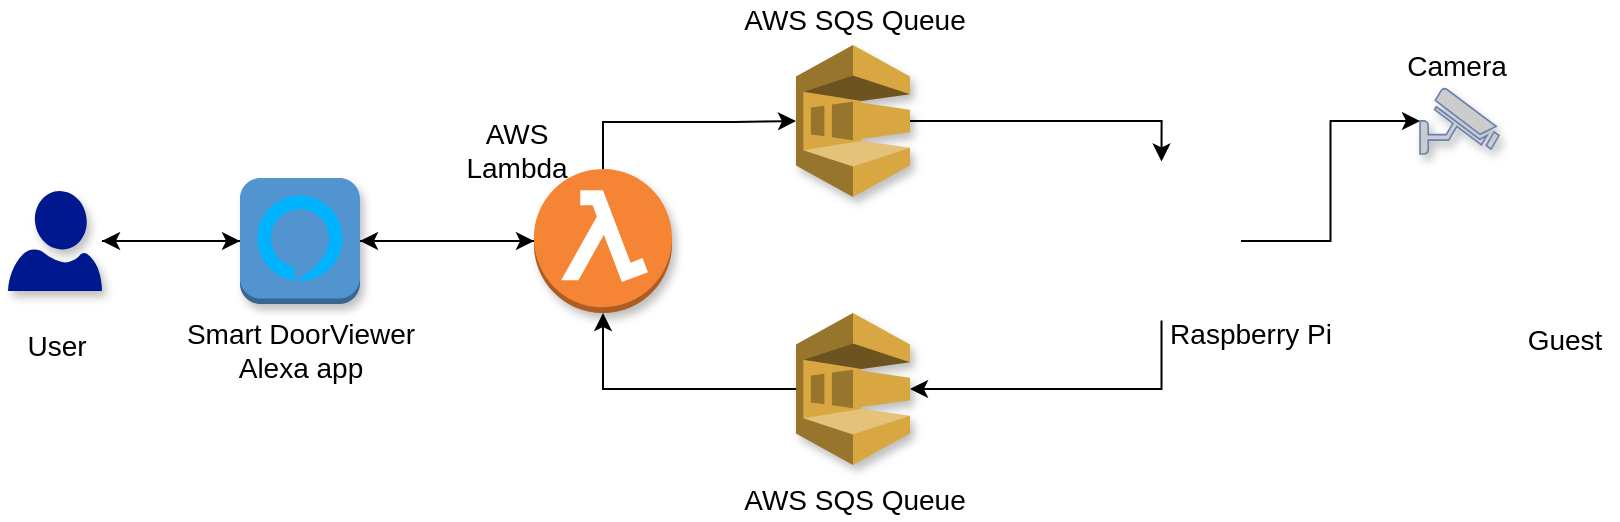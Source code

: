 <mxfile version="12.8.2" type="device"><diagram id="hfxh3Q0VnV9uBHA9kgYG" name="Page-1"><mxGraphModel dx="910" dy="320" grid="0" gridSize="10" guides="1" tooltips="1" connect="1" arrows="1" fold="1" page="1" pageScale="1" pageWidth="850" pageHeight="1100" math="0" shadow="0"><root><mxCell id="0"/><mxCell id="1" parent="0"/><mxCell id="7ha_f_l75UWm_Ky_xvzS-13" style="edgeStyle=orthogonalEdgeStyle;rounded=0;orthogonalLoop=1;jettySize=auto;html=1;entryX=0;entryY=0.5;entryDx=0;entryDy=0;entryPerimeter=0;" edge="1" parent="1" source="7ha_f_l75UWm_Ky_xvzS-1" target="7ha_f_l75UWm_Ky_xvzS-5"><mxGeometry relative="1" as="geometry"/></mxCell><mxCell id="7ha_f_l75UWm_Ky_xvzS-28" style="edgeStyle=orthogonalEdgeStyle;rounded=0;orthogonalLoop=1;jettySize=auto;html=1;" edge="1" parent="1" source="7ha_f_l75UWm_Ky_xvzS-1" target="7ha_f_l75UWm_Ky_xvzS-2"><mxGeometry relative="1" as="geometry"/></mxCell><mxCell id="7ha_f_l75UWm_Ky_xvzS-1" value="" style="outlineConnect=0;dashed=0;verticalLabelPosition=bottom;verticalAlign=top;align=center;html=1;shape=mxgraph.aws3.alexa_voice_service;fillColor=#5294CF;gradientColor=none;shadow=1;" vertex="1" parent="1"><mxGeometry x="147" y="123" width="60" height="63" as="geometry"/></mxCell><mxCell id="7ha_f_l75UWm_Ky_xvzS-12" style="edgeStyle=orthogonalEdgeStyle;rounded=0;orthogonalLoop=1;jettySize=auto;html=1;entryX=0;entryY=0.5;entryDx=0;entryDy=0;entryPerimeter=0;" edge="1" parent="1" source="7ha_f_l75UWm_Ky_xvzS-2" target="7ha_f_l75UWm_Ky_xvzS-1"><mxGeometry relative="1" as="geometry"/></mxCell><mxCell id="7ha_f_l75UWm_Ky_xvzS-2" value="" style="aspect=fixed;pointerEvents=1;shadow=1;dashed=0;html=1;strokeColor=none;labelPosition=center;verticalLabelPosition=bottom;verticalAlign=top;align=center;fillColor=#00188D;shape=mxgraph.azure.user" vertex="1" parent="1"><mxGeometry x="31" y="129.5" width="47" height="50" as="geometry"/></mxCell><mxCell id="7ha_f_l75UWm_Ky_xvzS-25" style="edgeStyle=orthogonalEdgeStyle;rounded=0;orthogonalLoop=1;jettySize=auto;html=1;entryX=0;entryY=0.5;entryDx=0;entryDy=0;entryPerimeter=0;" edge="1" parent="1" source="7ha_f_l75UWm_Ky_xvzS-5" target="7ha_f_l75UWm_Ky_xvzS-6"><mxGeometry relative="1" as="geometry"><Array as="points"><mxPoint x="329" y="95"/><mxPoint x="394" y="95"/></Array></mxGeometry></mxCell><mxCell id="7ha_f_l75UWm_Ky_xvzS-26" style="edgeStyle=orthogonalEdgeStyle;rounded=0;orthogonalLoop=1;jettySize=auto;html=1;entryX=1;entryY=0.5;entryDx=0;entryDy=0;entryPerimeter=0;" edge="1" parent="1" source="7ha_f_l75UWm_Ky_xvzS-5" target="7ha_f_l75UWm_Ky_xvzS-1"><mxGeometry relative="1" as="geometry"/></mxCell><mxCell id="7ha_f_l75UWm_Ky_xvzS-5" value="" style="outlineConnect=0;dashed=0;verticalLabelPosition=bottom;verticalAlign=top;align=center;html=1;shape=mxgraph.aws3.lambda_function;fillColor=#F58534;gradientColor=none;shadow=1;" vertex="1" parent="1"><mxGeometry x="294" y="118.5" width="69" height="72" as="geometry"/></mxCell><mxCell id="7ha_f_l75UWm_Ky_xvzS-21" style="edgeStyle=orthogonalEdgeStyle;rounded=0;orthogonalLoop=1;jettySize=auto;html=1;entryX=0.5;entryY=0;entryDx=0;entryDy=0;" edge="1" parent="1" source="7ha_f_l75UWm_Ky_xvzS-6" target="7ha_f_l75UWm_Ky_xvzS-7"><mxGeometry relative="1" as="geometry"/></mxCell><mxCell id="7ha_f_l75UWm_Ky_xvzS-6" value="" style="outlineConnect=0;dashed=0;verticalLabelPosition=bottom;verticalAlign=top;align=center;html=1;shape=mxgraph.aws3.sqs;fillColor=#D9A741;gradientColor=none;shadow=1;" vertex="1" parent="1"><mxGeometry x="425" y="56.5" width="57" height="76" as="geometry"/></mxCell><mxCell id="7ha_f_l75UWm_Ky_xvzS-18" style="edgeStyle=orthogonalEdgeStyle;rounded=0;orthogonalLoop=1;jettySize=auto;html=1;entryX=0;entryY=0.5;entryDx=0;entryDy=0;entryPerimeter=0;" edge="1" parent="1" source="7ha_f_l75UWm_Ky_xvzS-7" target="7ha_f_l75UWm_Ky_xvzS-17"><mxGeometry relative="1" as="geometry"/></mxCell><mxCell id="7ha_f_l75UWm_Ky_xvzS-23" style="edgeStyle=orthogonalEdgeStyle;rounded=0;orthogonalLoop=1;jettySize=auto;html=1;entryX=1;entryY=0.5;entryDx=0;entryDy=0;entryPerimeter=0;" edge="1" parent="1" source="7ha_f_l75UWm_Ky_xvzS-7" target="7ha_f_l75UWm_Ky_xvzS-22"><mxGeometry relative="1" as="geometry"><Array as="points"><mxPoint x="608" y="229"/></Array></mxGeometry></mxCell><mxCell id="7ha_f_l75UWm_Ky_xvzS-7" value="" style="shape=image;html=1;verticalAlign=top;verticalLabelPosition=bottom;labelBackgroundColor=#ffffff;imageAspect=0;aspect=fixed;image=https://cdn0.iconfinder.com/data/icons/flat-round-system/512/raspberry-128.png;imageBackground=none;imageBorder=none;" vertex="1" parent="1"><mxGeometry x="568" y="114.75" width="79.5" height="79.5" as="geometry"/></mxCell><mxCell id="7ha_f_l75UWm_Ky_xvzS-9" value="" style="shape=image;html=1;verticalAlign=top;verticalLabelPosition=bottom;labelBackgroundColor=#ffffff;imageAspect=0;aspect=fixed;image=https://cdn2.iconfinder.com/data/icons/vehicles-7/24/vehicles-15-128.png" vertex="1" parent="1"><mxGeometry x="781" y="127" width="55" height="55" as="geometry"/></mxCell><mxCell id="7ha_f_l75UWm_Ky_xvzS-11" value="" style="shape=image;html=1;verticalAlign=top;verticalLabelPosition=bottom;labelBackgroundColor=#ffffff;imageAspect=0;aspect=fixed;image=https://cdn2.iconfinder.com/data/icons/architecture-interior/24/architecture-interior-30-128.png" vertex="1" parent="1"><mxGeometry x="724" y="119" width="71" height="71" as="geometry"/></mxCell><mxCell id="7ha_f_l75UWm_Ky_xvzS-17" value="" style="fontColor=#0066CC;verticalAlign=top;verticalLabelPosition=bottom;labelPosition=center;align=center;html=1;outlineConnect=0;fillColor=#CCCCCC;strokeColor=#6881B3;gradientColor=none;gradientDirection=north;strokeWidth=2;shape=mxgraph.networks.security_camera;shadow=1;" vertex="1" parent="1"><mxGeometry x="737" y="78" width="39.5" height="33" as="geometry"/></mxCell><mxCell id="7ha_f_l75UWm_Ky_xvzS-24" style="edgeStyle=orthogonalEdgeStyle;rounded=0;orthogonalLoop=1;jettySize=auto;html=1;entryX=0.5;entryY=1;entryDx=0;entryDy=0;entryPerimeter=0;" edge="1" parent="1" source="7ha_f_l75UWm_Ky_xvzS-22" target="7ha_f_l75UWm_Ky_xvzS-5"><mxGeometry relative="1" as="geometry"/></mxCell><mxCell id="7ha_f_l75UWm_Ky_xvzS-22" value="" style="outlineConnect=0;dashed=0;verticalLabelPosition=bottom;verticalAlign=top;align=center;html=1;shape=mxgraph.aws3.sqs;fillColor=#D9A741;gradientColor=none;shadow=1;" vertex="1" parent="1"><mxGeometry x="425" y="190.5" width="57" height="76" as="geometry"/></mxCell><mxCell id="7ha_f_l75UWm_Ky_xvzS-29" value="User" style="text;html=1;align=center;verticalAlign=middle;resizable=0;points=[];autosize=1;fontSize=14;" vertex="1" parent="1"><mxGeometry x="34.5" y="197" width="40" height="20" as="geometry"/></mxCell><mxCell id="7ha_f_l75UWm_Ky_xvzS-30" value="Smart DoorViewer&lt;br style=&quot;font-size: 14px;&quot;&gt;Alexa app" style="text;html=1;align=center;verticalAlign=middle;resizable=0;points=[];autosize=1;fontSize=14;" vertex="1" parent="1"><mxGeometry x="114.5" y="190.5" width="125" height="37" as="geometry"/></mxCell><mxCell id="7ha_f_l75UWm_Ky_xvzS-31" value="AWS &lt;br style=&quot;font-size: 14px;&quot;&gt;Lambda" style="text;html=1;align=center;verticalAlign=middle;resizable=0;points=[];autosize=1;fontSize=14;" vertex="1" parent="1"><mxGeometry x="254" y="90" width="61" height="37" as="geometry"/></mxCell><mxCell id="7ha_f_l75UWm_Ky_xvzS-32" value="AWS SQS Queue" style="text;html=1;align=center;verticalAlign=middle;resizable=0;points=[];autosize=1;fontSize=14;" vertex="1" parent="1"><mxGeometry x="393" y="34" width="121" height="20" as="geometry"/></mxCell><mxCell id="7ha_f_l75UWm_Ky_xvzS-33" value="AWS SQS Queue" style="text;html=1;align=center;verticalAlign=middle;resizable=0;points=[];autosize=1;fontSize=14;" vertex="1" parent="1"><mxGeometry x="393" y="274" width="121" height="20" as="geometry"/></mxCell><mxCell id="7ha_f_l75UWm_Ky_xvzS-34" value="Raspberry Pi" style="text;html=1;align=center;verticalAlign=middle;resizable=0;points=[];autosize=1;fontSize=14;" vertex="1" parent="1"><mxGeometry x="606" y="190.5" width="91" height="20" as="geometry"/></mxCell><mxCell id="7ha_f_l75UWm_Ky_xvzS-35" value="Camera" style="text;html=1;align=center;verticalAlign=middle;resizable=0;points=[];autosize=1;fontSize=14;" vertex="1" parent="1"><mxGeometry x="725" y="56.5" width="60" height="20" as="geometry"/></mxCell><mxCell id="7ha_f_l75UWm_Ky_xvzS-36" value="Guest" style="text;html=1;align=center;verticalAlign=middle;resizable=0;points=[];autosize=1;fontSize=14;" vertex="1" parent="1"><mxGeometry x="785.5" y="194.25" width="47" height="20" as="geometry"/></mxCell></root></mxGraphModel></diagram></mxfile>